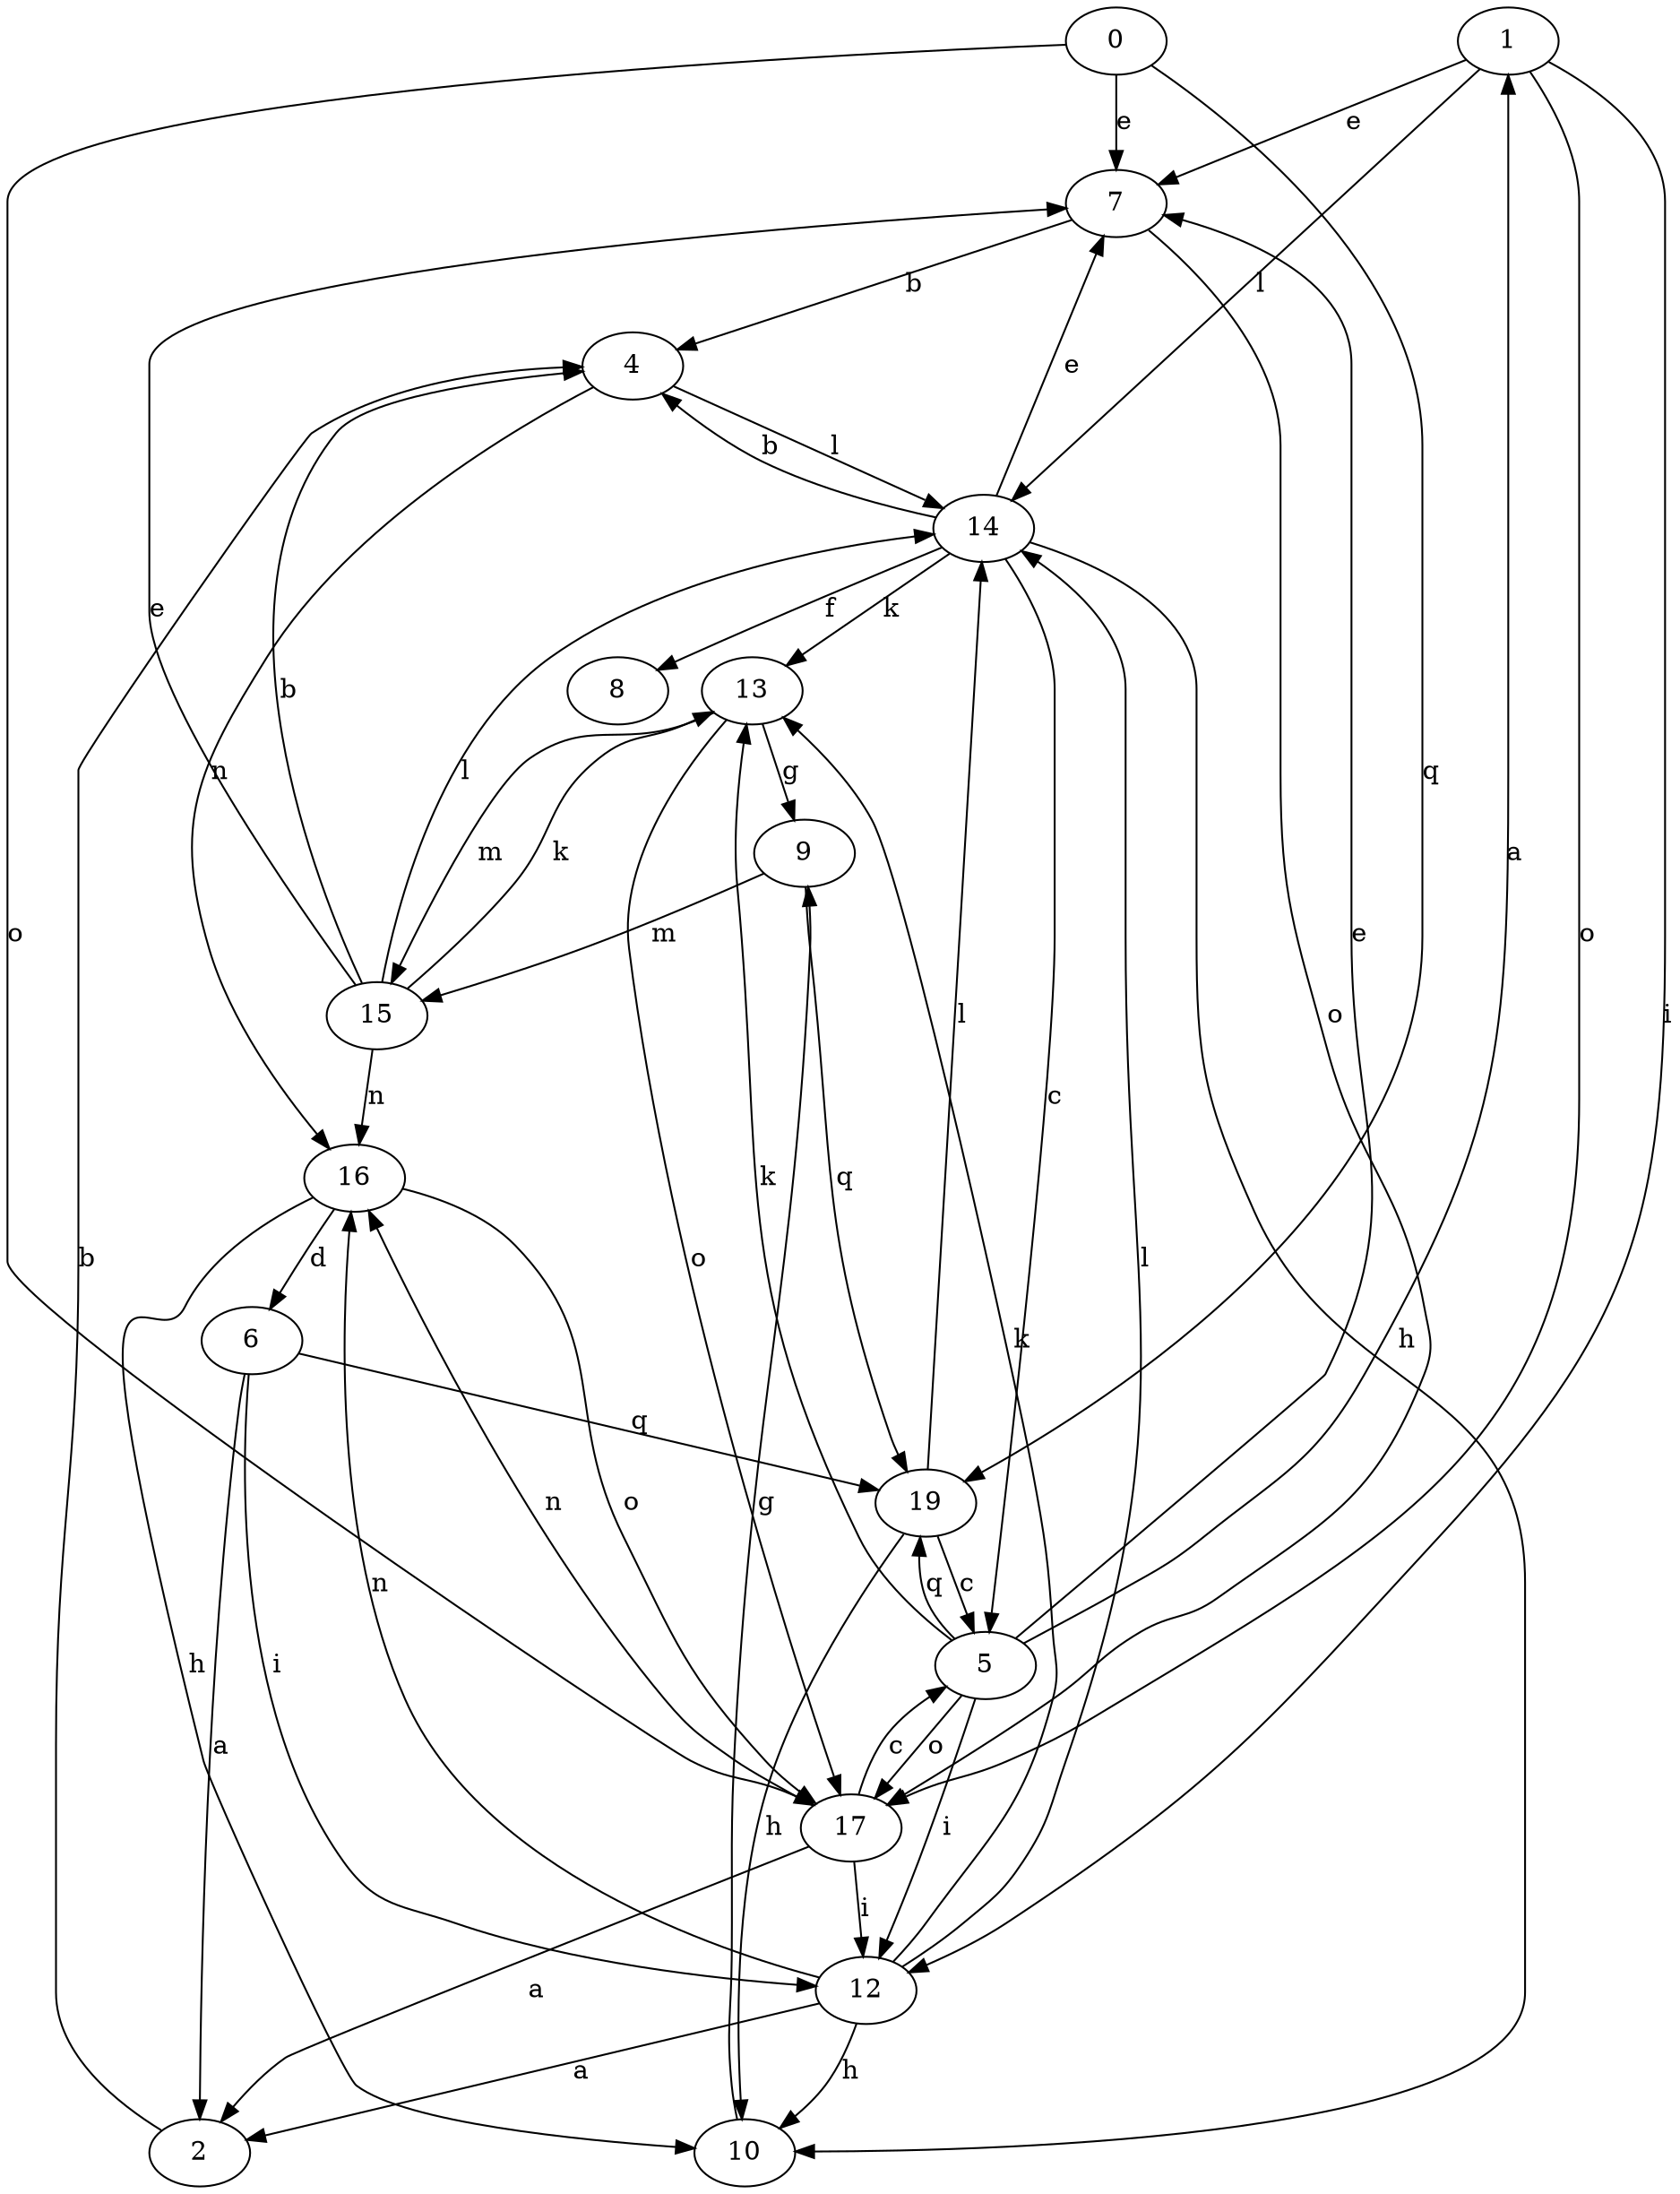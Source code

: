 strict digraph  {
1;
2;
4;
5;
6;
7;
8;
9;
10;
12;
13;
0;
14;
15;
16;
17;
19;
1 -> 7  [label=e];
1 -> 12  [label=i];
1 -> 14  [label=l];
1 -> 17  [label=o];
2 -> 4  [label=b];
4 -> 14  [label=l];
4 -> 16  [label=n];
5 -> 1  [label=a];
5 -> 7  [label=e];
5 -> 12  [label=i];
5 -> 13  [label=k];
5 -> 17  [label=o];
5 -> 19  [label=q];
6 -> 2  [label=a];
6 -> 12  [label=i];
6 -> 19  [label=q];
7 -> 4  [label=b];
7 -> 17  [label=o];
9 -> 15  [label=m];
9 -> 19  [label=q];
10 -> 9  [label=g];
12 -> 2  [label=a];
12 -> 10  [label=h];
12 -> 13  [label=k];
12 -> 14  [label=l];
12 -> 16  [label=n];
13 -> 9  [label=g];
13 -> 15  [label=m];
13 -> 17  [label=o];
0 -> 7  [label=e];
0 -> 17  [label=o];
0 -> 19  [label=q];
14 -> 4  [label=b];
14 -> 5  [label=c];
14 -> 7  [label=e];
14 -> 8  [label=f];
14 -> 10  [label=h];
14 -> 13  [label=k];
15 -> 4  [label=b];
15 -> 7  [label=e];
15 -> 13  [label=k];
15 -> 14  [label=l];
15 -> 16  [label=n];
16 -> 6  [label=d];
16 -> 10  [label=h];
16 -> 17  [label=o];
17 -> 2  [label=a];
17 -> 5  [label=c];
17 -> 12  [label=i];
17 -> 16  [label=n];
19 -> 5  [label=c];
19 -> 10  [label=h];
19 -> 14  [label=l];
}

